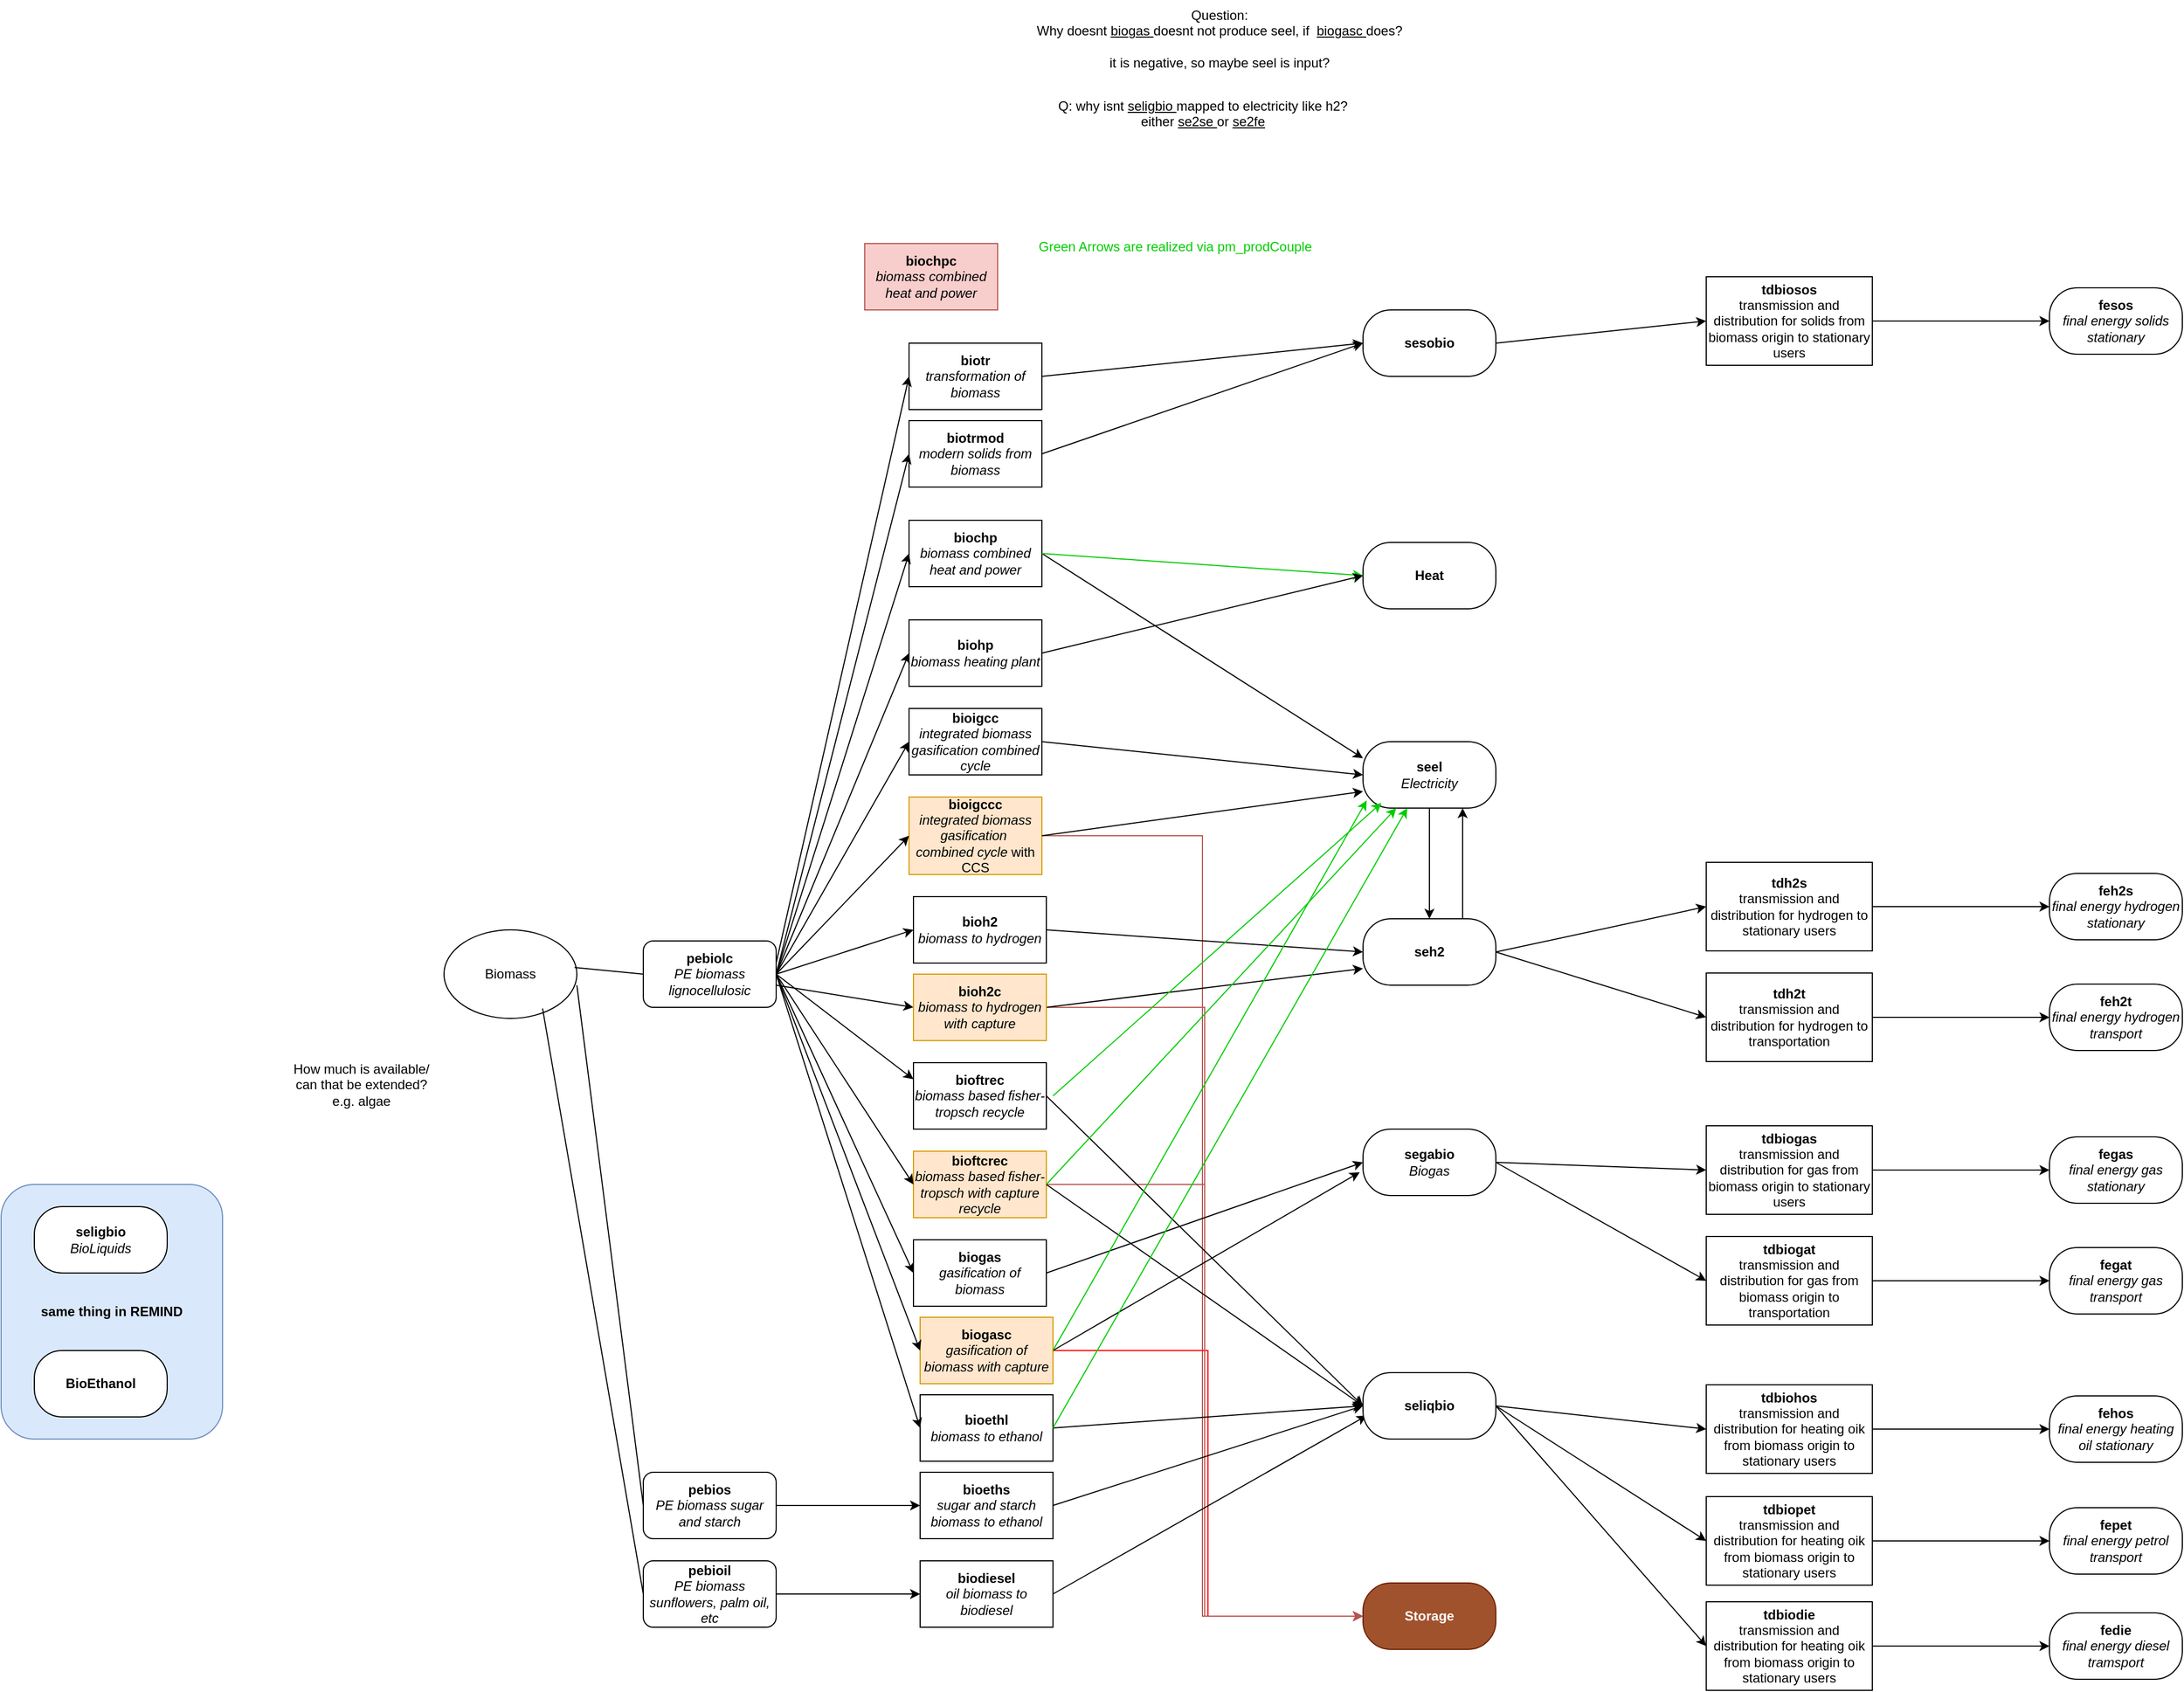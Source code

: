 <mxfile version="26.0.10">
  <diagram name="Page-1" id="eDV8SX7Py_5U0qgdYviv">
    <mxGraphModel dx="2420" dy="1998" grid="1" gridSize="10" guides="1" tooltips="1" connect="1" arrows="1" fold="1" page="1" pageScale="1" pageWidth="827" pageHeight="1169" math="0" shadow="0">
      <root>
        <mxCell id="0" />
        <mxCell id="1" parent="0" />
        <mxCell id="kA_MEhKZ3YkUK80qGbSi-11" value="&lt;div&gt;How much is available/&lt;/div&gt;&lt;div&gt;can that be extended?&lt;/div&gt;&lt;div&gt;e.g. algae&lt;br&gt;&lt;/div&gt;" style="text;html=1;align=center;verticalAlign=middle;resizable=0;points=[];autosize=1;strokeColor=none;fillColor=none;" parent="1" vertex="1">
          <mxGeometry x="-280" y="620" width="150" height="60" as="geometry" />
        </mxCell>
        <mxCell id="CYeb9MCEzgAZB4m-Lx6s-2" value="Biomass" style="ellipse;whiteSpace=wrap;html=1;" parent="1" vertex="1">
          <mxGeometry x="-130" y="510" width="120" height="80" as="geometry" />
        </mxCell>
        <mxCell id="CYeb9MCEzgAZB4m-Lx6s-3" value="&lt;div&gt;&lt;b&gt;biochp&lt;/b&gt;&lt;/div&gt;&lt;div&gt;&lt;i&gt;biomass combined heat and power&lt;b&gt;&lt;br&gt;&lt;/b&gt;&lt;/i&gt;&lt;/div&gt;" style="rounded=0;whiteSpace=wrap;html=1;" parent="1" vertex="1">
          <mxGeometry x="290" y="140" width="120" height="60" as="geometry" />
        </mxCell>
        <mxCell id="CYeb9MCEzgAZB4m-Lx6s-4" value="&lt;div&gt;&lt;b&gt;seel&lt;/b&gt;&lt;/div&gt;&lt;div&gt;&lt;i&gt;Electricity&lt;b&gt;&lt;br&gt;&lt;/b&gt;&lt;/i&gt;&lt;/div&gt;" style="rounded=1;whiteSpace=wrap;html=1;arcSize=42;" parent="1" vertex="1">
          <mxGeometry x="700" y="340" width="120" height="60" as="geometry" />
        </mxCell>
        <mxCell id="CYeb9MCEzgAZB4m-Lx6s-5" value="&lt;b&gt;Heat&lt;/b&gt;" style="rounded=1;whiteSpace=wrap;html=1;arcSize=42;" parent="1" vertex="1">
          <mxGeometry x="700" y="160" width="120" height="60" as="geometry" />
        </mxCell>
        <mxCell id="CYeb9MCEzgAZB4m-Lx6s-6" value="&lt;div&gt;&lt;b&gt;biohp&lt;/b&gt;&lt;/div&gt;&lt;div&gt;&lt;i&gt;biomass heating plant&lt;b&gt;&lt;br&gt;&lt;/b&gt;&lt;/i&gt;&lt;/div&gt;" style="rounded=0;whiteSpace=wrap;html=1;" parent="1" vertex="1">
          <mxGeometry x="290" y="230" width="120" height="60" as="geometry" />
        </mxCell>
        <mxCell id="CYeb9MCEzgAZB4m-Lx6s-7" value="&lt;div&gt;&lt;b&gt;bioigcc&lt;/b&gt;&lt;/div&gt;&lt;div&gt;&lt;i&gt;integrated biomass gasification combined cycle&lt;b&gt;&lt;br&gt;&lt;/b&gt;&lt;/i&gt;&lt;/div&gt;" style="rounded=0;whiteSpace=wrap;html=1;" parent="1" vertex="1">
          <mxGeometry x="290" y="310" width="120" height="60" as="geometry" />
        </mxCell>
        <mxCell id="CYeb9MCEzgAZB4m-Lx6s-36" style="edgeStyle=orthogonalEdgeStyle;rounded=0;orthogonalLoop=1;jettySize=auto;html=1;entryX=0;entryY=0.5;entryDx=0;entryDy=0;fillColor=#f8cecc;strokeColor=#b85450;" parent="1" source="CYeb9MCEzgAZB4m-Lx6s-8" target="CYeb9MCEzgAZB4m-Lx6s-23" edge="1">
          <mxGeometry relative="1" as="geometry" />
        </mxCell>
        <mxCell id="CYeb9MCEzgAZB4m-Lx6s-8" value="&lt;div&gt;&lt;b&gt;bioigccc&lt;/b&gt;&lt;/div&gt;&lt;div&gt;&lt;i&gt;integrated biomass gasification&amp;nbsp; combined cycle&lt;b&gt; &lt;/b&gt;&lt;/i&gt;with CCS&lt;i&gt;&lt;b&gt;&lt;br&gt;&lt;/b&gt;&lt;/i&gt;&lt;/div&gt;" style="rounded=0;whiteSpace=wrap;html=1;fillColor=#ffe6cc;strokeColor=#d79b00;" parent="1" vertex="1">
          <mxGeometry x="290" y="390" width="120" height="70" as="geometry" />
        </mxCell>
        <mxCell id="CYeb9MCEzgAZB4m-Lx6s-9" value="&lt;div&gt;&lt;b&gt;biogas&lt;/b&gt;&lt;/div&gt;&lt;div&gt;&lt;i&gt;gasification of biomass &lt;/i&gt;&lt;i&gt;&lt;b&gt;&lt;br&gt;&lt;/b&gt;&lt;/i&gt;&lt;/div&gt;" style="rounded=0;whiteSpace=wrap;html=1;" parent="1" vertex="1">
          <mxGeometry x="294" y="790" width="120" height="60" as="geometry" />
        </mxCell>
        <mxCell id="CYeb9MCEzgAZB4m-Lx6s-39" style="edgeStyle=orthogonalEdgeStyle;rounded=0;orthogonalLoop=1;jettySize=auto;html=1;entryX=0;entryY=0.5;entryDx=0;entryDy=0;fillColor=#f8cecc;strokeColor=#b85450;" parent="1" source="CYeb9MCEzgAZB4m-Lx6s-15" target="CYeb9MCEzgAZB4m-Lx6s-23" edge="1">
          <mxGeometry relative="1" as="geometry" />
        </mxCell>
        <mxCell id="iEI0yCXBp9q3wTznUn6e-35" style="edgeStyle=orthogonalEdgeStyle;rounded=0;orthogonalLoop=1;jettySize=auto;html=1;entryX=0;entryY=0.5;entryDx=0;entryDy=0;strokeColor=#FF0000;" edge="1" parent="1" source="CYeb9MCEzgAZB4m-Lx6s-10" target="CYeb9MCEzgAZB4m-Lx6s-23">
          <mxGeometry relative="1" as="geometry" />
        </mxCell>
        <mxCell id="CYeb9MCEzgAZB4m-Lx6s-10" value="&lt;div&gt;&lt;b&gt;biogasc&lt;/b&gt;&lt;/div&gt;&lt;div&gt;&lt;i&gt;gasification of biomass with capture&lt;b&gt;&lt;br&gt;&lt;/b&gt;&lt;/i&gt;&lt;/div&gt;" style="rounded=0;whiteSpace=wrap;html=1;fillColor=#ffe6cc;strokeColor=#d79b00;" parent="1" vertex="1">
          <mxGeometry x="300" y="860" width="120" height="60" as="geometry" />
        </mxCell>
        <mxCell id="CYeb9MCEzgAZB4m-Lx6s-11" value="&lt;div&gt;&lt;b&gt;bioftrec&lt;/b&gt;&lt;/div&gt;&lt;div&gt;&lt;i&gt;biomass based fisher-tropsch recycle&lt;b&gt;&lt;br&gt;&lt;/b&gt;&lt;/i&gt;&lt;/div&gt;" style="rounded=0;whiteSpace=wrap;html=1;" parent="1" vertex="1">
          <mxGeometry x="294" y="630" width="120" height="60" as="geometry" />
        </mxCell>
        <mxCell id="CYeb9MCEzgAZB4m-Lx6s-43" style="edgeStyle=orthogonalEdgeStyle;rounded=0;orthogonalLoop=1;jettySize=auto;html=1;entryX=0;entryY=0.5;entryDx=0;entryDy=0;fillColor=#f8cecc;strokeColor=#b85450;" parent="1" source="CYeb9MCEzgAZB4m-Lx6s-13" target="CYeb9MCEzgAZB4m-Lx6s-23" edge="1">
          <mxGeometry relative="1" as="geometry" />
        </mxCell>
        <mxCell id="CYeb9MCEzgAZB4m-Lx6s-13" value="&lt;div&gt;&lt;b&gt;bioftcrec&lt;/b&gt;&lt;/div&gt;&lt;div&gt;&lt;i&gt;biomass based fisher-tropsch with capture recycle&lt;b&gt;&lt;br&gt;&lt;/b&gt;&lt;/i&gt;&lt;/div&gt;" style="rounded=0;whiteSpace=wrap;html=1;fillColor=#ffe6cc;strokeColor=#d79b00;" parent="1" vertex="1">
          <mxGeometry x="294" y="710" width="120" height="60" as="geometry" />
        </mxCell>
        <mxCell id="CYeb9MCEzgAZB4m-Lx6s-14" value="&lt;div&gt;&lt;b&gt;bioh2&lt;/b&gt;&lt;/div&gt;&lt;div&gt;&lt;i&gt;biomass to hydrogen &lt;b&gt;&lt;br&gt;&lt;/b&gt;&lt;/i&gt;&lt;/div&gt;" style="rounded=0;whiteSpace=wrap;html=1;" parent="1" vertex="1">
          <mxGeometry x="294" y="480" width="120" height="60" as="geometry" />
        </mxCell>
        <mxCell id="CYeb9MCEzgAZB4m-Lx6s-45" style="edgeStyle=orthogonalEdgeStyle;rounded=0;orthogonalLoop=1;jettySize=auto;html=1;entryX=0;entryY=0.5;entryDx=0;entryDy=0;fillColor=#f8cecc;strokeColor=#b85450;" parent="1" source="CYeb9MCEzgAZB4m-Lx6s-15" target="CYeb9MCEzgAZB4m-Lx6s-23" edge="1">
          <mxGeometry relative="1" as="geometry" />
        </mxCell>
        <mxCell id="CYeb9MCEzgAZB4m-Lx6s-16" value="&lt;div&gt;&lt;b&gt;bioethl&lt;/b&gt;&lt;/div&gt;&lt;div&gt;&lt;i&gt;biomass to ethanol&lt;b&gt;&lt;br&gt;&lt;/b&gt;&lt;/i&gt;&lt;/div&gt;" style="rounded=0;whiteSpace=wrap;html=1;" parent="1" vertex="1">
          <mxGeometry x="300" y="930" width="120" height="60" as="geometry" />
        </mxCell>
        <mxCell id="CYeb9MCEzgAZB4m-Lx6s-17" value="&lt;div&gt;&lt;b&gt;bioeths&lt;/b&gt;&lt;/div&gt;&lt;div&gt;&lt;i&gt;sugar and starch biomass to ethanol&lt;b&gt;&lt;br&gt;&lt;/b&gt;&lt;/i&gt;&lt;/div&gt;" style="rounded=0;whiteSpace=wrap;html=1;" parent="1" vertex="1">
          <mxGeometry x="300" y="1000" width="120" height="60" as="geometry" />
        </mxCell>
        <mxCell id="CYeb9MCEzgAZB4m-Lx6s-18" value="&lt;div&gt;&lt;b&gt;biodiesel&lt;/b&gt;&lt;/div&gt;&lt;div&gt;&lt;i&gt;oil biomass to biodiesel&lt;b&gt;&lt;br&gt;&lt;/b&gt;&lt;/i&gt;&lt;/div&gt;" style="rounded=0;whiteSpace=wrap;html=1;" parent="1" vertex="1">
          <mxGeometry x="300" y="1080" width="120" height="60" as="geometry" />
        </mxCell>
        <mxCell id="CYeb9MCEzgAZB4m-Lx6s-19" value="&lt;div&gt;&lt;b&gt;segabio&lt;/b&gt;&lt;/div&gt;&lt;div&gt;&lt;i&gt;Biogas&lt;/i&gt;&lt;/div&gt;" style="rounded=1;whiteSpace=wrap;html=1;arcSize=42;" parent="1" vertex="1">
          <mxGeometry x="700" y="690" width="120" height="60" as="geometry" />
        </mxCell>
        <mxCell id="CYeb9MCEzgAZB4m-Lx6s-22" value="&lt;b&gt;seh2&lt;/b&gt;" style="rounded=1;whiteSpace=wrap;html=1;arcSize=42;" parent="1" vertex="1">
          <mxGeometry x="700" y="500" width="120" height="60" as="geometry" />
        </mxCell>
        <mxCell id="CYeb9MCEzgAZB4m-Lx6s-23" value="&lt;b&gt;Storage&lt;/b&gt;" style="rounded=1;whiteSpace=wrap;html=1;arcSize=42;fillColor=#a0522d;fontColor=#ffffff;strokeColor=#6D1F00;" parent="1" vertex="1">
          <mxGeometry x="700" y="1100" width="120" height="60" as="geometry" />
        </mxCell>
        <mxCell id="CYeb9MCEzgAZB4m-Lx6s-29" value="" style="endArrow=classic;html=1;rounded=0;exitX=1;exitY=0.5;exitDx=0;exitDy=0;entryX=0;entryY=0.25;entryDx=0;entryDy=0;" parent="1" source="CYeb9MCEzgAZB4m-Lx6s-3" target="CYeb9MCEzgAZB4m-Lx6s-4" edge="1">
          <mxGeometry width="50" height="50" relative="1" as="geometry">
            <mxPoint x="390" y="530" as="sourcePoint" />
            <mxPoint x="440" y="480" as="targetPoint" />
          </mxGeometry>
        </mxCell>
        <mxCell id="CYeb9MCEzgAZB4m-Lx6s-30" value="" style="endArrow=classic;html=1;rounded=0;entryX=0;entryY=0.5;entryDx=0;entryDy=0;exitX=1;exitY=0.5;exitDx=0;exitDy=0;strokeColor=#00CC00;" parent="1" source="CYeb9MCEzgAZB4m-Lx6s-3" target="CYeb9MCEzgAZB4m-Lx6s-5" edge="1">
          <mxGeometry width="50" height="50" relative="1" as="geometry">
            <mxPoint x="420" y="180" as="sourcePoint" />
            <mxPoint x="700" y="160" as="targetPoint" />
          </mxGeometry>
        </mxCell>
        <mxCell id="CYeb9MCEzgAZB4m-Lx6s-32" value="" style="endArrow=classic;html=1;rounded=0;entryX=0;entryY=0.5;entryDx=0;entryDy=0;exitX=1;exitY=0.5;exitDx=0;exitDy=0;" parent="1" source="CYeb9MCEzgAZB4m-Lx6s-6" target="CYeb9MCEzgAZB4m-Lx6s-5" edge="1">
          <mxGeometry width="50" height="50" relative="1" as="geometry">
            <mxPoint x="420" y="180" as="sourcePoint" />
            <mxPoint x="710" y="310" as="targetPoint" />
          </mxGeometry>
        </mxCell>
        <mxCell id="CYeb9MCEzgAZB4m-Lx6s-33" value="" style="endArrow=classic;html=1;rounded=0;entryX=0;entryY=0.5;entryDx=0;entryDy=0;exitX=1;exitY=0.5;exitDx=0;exitDy=0;" parent="1" target="CYeb9MCEzgAZB4m-Lx6s-4" edge="1">
          <mxGeometry width="50" height="50" relative="1" as="geometry">
            <mxPoint x="410" y="340" as="sourcePoint" />
            <mxPoint x="700" y="380" as="targetPoint" />
          </mxGeometry>
        </mxCell>
        <mxCell id="CYeb9MCEzgAZB4m-Lx6s-34" value="" style="endArrow=classic;html=1;rounded=0;entryX=0;entryY=0.75;entryDx=0;entryDy=0;exitX=1;exitY=0.5;exitDx=0;exitDy=0;" parent="1" source="CYeb9MCEzgAZB4m-Lx6s-8" edge="1" target="CYeb9MCEzgAZB4m-Lx6s-4">
          <mxGeometry width="50" height="50" relative="1" as="geometry">
            <mxPoint x="420" y="350" as="sourcePoint" />
            <mxPoint x="700" y="175" as="targetPoint" />
          </mxGeometry>
        </mxCell>
        <mxCell id="CYeb9MCEzgAZB4m-Lx6s-37" value="" style="endArrow=classic;html=1;rounded=0;entryX=0;entryY=0.5;entryDx=0;entryDy=0;exitX=1;exitY=0.5;exitDx=0;exitDy=0;" parent="1" source="CYeb9MCEzgAZB4m-Lx6s-9" target="CYeb9MCEzgAZB4m-Lx6s-19" edge="1">
          <mxGeometry width="50" height="50" relative="1" as="geometry">
            <mxPoint x="420" y="435" as="sourcePoint" />
            <mxPoint x="710" y="185" as="targetPoint" />
          </mxGeometry>
        </mxCell>
        <mxCell id="CYeb9MCEzgAZB4m-Lx6s-38" value="" style="endArrow=classic;html=1;rounded=0;exitX=1;exitY=0.5;exitDx=0;exitDy=0;entryX=-0.025;entryY=0.65;entryDx=0;entryDy=0;entryPerimeter=0;" parent="1" source="CYeb9MCEzgAZB4m-Lx6s-10" target="CYeb9MCEzgAZB4m-Lx6s-19" edge="1">
          <mxGeometry width="50" height="50" relative="1" as="geometry">
            <mxPoint x="420" y="510" as="sourcePoint" />
            <mxPoint x="620" y="570" as="targetPoint" />
          </mxGeometry>
        </mxCell>
        <mxCell id="CYeb9MCEzgAZB4m-Lx6s-41" value="" style="endArrow=classic;html=1;rounded=0;entryX=0;entryY=0.5;entryDx=0;entryDy=0;exitX=1;exitY=0.5;exitDx=0;exitDy=0;" parent="1" source="CYeb9MCEzgAZB4m-Lx6s-11" target="iEI0yCXBp9q3wTznUn6e-5" edge="1">
          <mxGeometry width="50" height="50" relative="1" as="geometry">
            <mxPoint x="420" y="670" as="sourcePoint" />
            <mxPoint x="690" y="870" as="targetPoint" />
          </mxGeometry>
        </mxCell>
        <mxCell id="CYeb9MCEzgAZB4m-Lx6s-42" value="" style="endArrow=classic;html=1;rounded=0;exitX=1;exitY=0.5;exitDx=0;exitDy=0;entryX=0;entryY=0.5;entryDx=0;entryDy=0;" parent="1" source="CYeb9MCEzgAZB4m-Lx6s-13" edge="1" target="iEI0yCXBp9q3wTznUn6e-5">
          <mxGeometry width="50" height="50" relative="1" as="geometry">
            <mxPoint x="424" y="670" as="sourcePoint" />
            <mxPoint x="690" y="850" as="targetPoint" />
          </mxGeometry>
        </mxCell>
        <mxCell id="CYeb9MCEzgAZB4m-Lx6s-44" value="" style="endArrow=classic;html=1;rounded=0;exitX=1;exitY=0.5;exitDx=0;exitDy=0;entryX=0;entryY=0.5;entryDx=0;entryDy=0;" parent="1" source="CYeb9MCEzgAZB4m-Lx6s-14" target="CYeb9MCEzgAZB4m-Lx6s-22" edge="1">
          <mxGeometry width="50" height="50" relative="1" as="geometry">
            <mxPoint x="390" y="770" as="sourcePoint" />
            <mxPoint x="440" y="720" as="targetPoint" />
          </mxGeometry>
        </mxCell>
        <mxCell id="CYeb9MCEzgAZB4m-Lx6s-46" value="" style="endArrow=classic;html=1;rounded=0;exitX=1;exitY=0.5;exitDx=0;exitDy=0;entryX=0;entryY=0.5;entryDx=0;entryDy=0;" parent="1" source="CYeb9MCEzgAZB4m-Lx6s-16" target="iEI0yCXBp9q3wTznUn6e-5" edge="1">
          <mxGeometry width="50" height="50" relative="1" as="geometry">
            <mxPoint x="440" y="970" as="sourcePoint" />
            <mxPoint x="690" y="980" as="targetPoint" />
          </mxGeometry>
        </mxCell>
        <mxCell id="CYeb9MCEzgAZB4m-Lx6s-47" value="" style="endArrow=classic;html=1;rounded=0;exitX=1;exitY=0.5;exitDx=0;exitDy=0;entryX=0;entryY=0.5;entryDx=0;entryDy=0;" parent="1" source="CYeb9MCEzgAZB4m-Lx6s-17" target="iEI0yCXBp9q3wTznUn6e-5" edge="1">
          <mxGeometry width="50" height="50" relative="1" as="geometry">
            <mxPoint x="430" y="970" as="sourcePoint" />
            <mxPoint x="690" y="980" as="targetPoint" />
          </mxGeometry>
        </mxCell>
        <mxCell id="CYeb9MCEzgAZB4m-Lx6s-48" value="" style="endArrow=classic;html=1;rounded=0;exitX=1;exitY=0.5;exitDx=0;exitDy=0;entryX=0.028;entryY=0.646;entryDx=0;entryDy=0;entryPerimeter=0;" parent="1" source="CYeb9MCEzgAZB4m-Lx6s-18" target="iEI0yCXBp9q3wTznUn6e-5" edge="1">
          <mxGeometry width="50" height="50" relative="1" as="geometry">
            <mxPoint x="440" y="1120" as="sourcePoint" />
            <mxPoint x="690" y="885" as="targetPoint" />
          </mxGeometry>
        </mxCell>
        <mxCell id="CYeb9MCEzgAZB4m-Lx6s-49" value="&lt;div&gt;&lt;b&gt;pebiolc&lt;/b&gt;&lt;/div&gt;&lt;div&gt;&lt;i&gt;PE biomass lignocellulosic&lt;/i&gt;&lt;br&gt;&lt;/div&gt;" style="rounded=1;whiteSpace=wrap;html=1;" parent="1" vertex="1">
          <mxGeometry x="50" y="520" width="120" height="60" as="geometry" />
        </mxCell>
        <mxCell id="CYeb9MCEzgAZB4m-Lx6s-50" value="&lt;div&gt;&lt;b&gt;pebios&lt;/b&gt;&lt;/div&gt;&lt;div&gt;&lt;i&gt;PE biomass sugar and starch&lt;/i&gt;&lt;br&gt;&lt;/div&gt;" style="rounded=1;whiteSpace=wrap;html=1;" parent="1" vertex="1">
          <mxGeometry x="50" y="1000" width="120" height="60" as="geometry" />
        </mxCell>
        <mxCell id="CYeb9MCEzgAZB4m-Lx6s-51" value="&lt;div&gt;&lt;b&gt;pebioil&lt;/b&gt;&lt;/div&gt;&lt;div&gt;&lt;i&gt;PE biomass sunflowers, palm oil, etc&lt;b&gt;&lt;br&gt;&lt;/b&gt;&lt;/i&gt;&lt;/div&gt;" style="rounded=1;whiteSpace=wrap;html=1;" parent="1" vertex="1">
          <mxGeometry x="50" y="1080" width="120" height="60" as="geometry" />
        </mxCell>
        <mxCell id="CYeb9MCEzgAZB4m-Lx6s-52" value="" style="endArrow=none;html=1;rounded=0;entryX=0;entryY=0.5;entryDx=0;entryDy=0;exitX=0.983;exitY=0.425;exitDx=0;exitDy=0;exitPerimeter=0;" parent="1" source="CYeb9MCEzgAZB4m-Lx6s-2" target="CYeb9MCEzgAZB4m-Lx6s-49" edge="1">
          <mxGeometry width="50" height="50" relative="1" as="geometry">
            <mxPoint x="390" y="680" as="sourcePoint" />
            <mxPoint x="440" y="630" as="targetPoint" />
          </mxGeometry>
        </mxCell>
        <mxCell id="CYeb9MCEzgAZB4m-Lx6s-53" value="" style="endArrow=none;html=1;rounded=0;entryX=0;entryY=0.5;entryDx=0;entryDy=0;exitX=0.742;exitY=0.888;exitDx=0;exitDy=0;exitPerimeter=0;" parent="1" source="CYeb9MCEzgAZB4m-Lx6s-2" target="CYeb9MCEzgAZB4m-Lx6s-51" edge="1">
          <mxGeometry width="50" height="50" relative="1" as="geometry">
            <mxPoint x="-18" y="532" as="sourcePoint" />
            <mxPoint x="50" y="470" as="targetPoint" />
          </mxGeometry>
        </mxCell>
        <mxCell id="CYeb9MCEzgAZB4m-Lx6s-54" value="" style="endArrow=none;html=1;rounded=0;entryX=0;entryY=0.5;entryDx=0;entryDy=0;exitX=1;exitY=0.625;exitDx=0;exitDy=0;exitPerimeter=0;" parent="1" source="CYeb9MCEzgAZB4m-Lx6s-2" target="CYeb9MCEzgAZB4m-Lx6s-50" edge="1">
          <mxGeometry width="50" height="50" relative="1" as="geometry">
            <mxPoint x="-18" y="588" as="sourcePoint" />
            <mxPoint x="50" y="700" as="targetPoint" />
          </mxGeometry>
        </mxCell>
        <mxCell id="CYeb9MCEzgAZB4m-Lx6s-55" value="&lt;div&gt;&lt;b&gt;biochpc&lt;/b&gt;&lt;/div&gt;&lt;div&gt;&lt;i&gt;biomass combined heat and power&lt;b&gt;&lt;br&gt;&lt;/b&gt;&lt;/i&gt;&lt;/div&gt;" style="rounded=0;whiteSpace=wrap;html=1;fillColor=#f8cecc;strokeColor=#b85450;" parent="1" vertex="1">
          <mxGeometry x="250" y="-110" width="120" height="60" as="geometry" />
        </mxCell>
        <mxCell id="nlddj8-GDozJLYV9yzYq-3" value="" style="endArrow=classic;html=1;rounded=0;exitX=1;exitY=0.5;exitDx=0;exitDy=0;entryX=0;entryY=0.5;entryDx=0;entryDy=0;" parent="1" source="CYeb9MCEzgAZB4m-Lx6s-50" target="CYeb9MCEzgAZB4m-Lx6s-17" edge="1">
          <mxGeometry width="50" height="50" relative="1" as="geometry">
            <mxPoint x="540" y="810" as="sourcePoint" />
            <mxPoint x="590" y="760" as="targetPoint" />
          </mxGeometry>
        </mxCell>
        <mxCell id="nlddj8-GDozJLYV9yzYq-4" value="" style="endArrow=classic;html=1;rounded=0;exitX=1;exitY=0.5;exitDx=0;exitDy=0;entryX=0;entryY=0.5;entryDx=0;entryDy=0;" parent="1" source="CYeb9MCEzgAZB4m-Lx6s-51" target="CYeb9MCEzgAZB4m-Lx6s-18" edge="1">
          <mxGeometry width="50" height="50" relative="1" as="geometry">
            <mxPoint x="540" y="810" as="sourcePoint" />
            <mxPoint x="590" y="760" as="targetPoint" />
          </mxGeometry>
        </mxCell>
        <mxCell id="nlddj8-GDozJLYV9yzYq-5" value="" style="endArrow=classic;html=1;rounded=0;exitX=1;exitY=0.5;exitDx=0;exitDy=0;entryX=0;entryY=0.5;entryDx=0;entryDy=0;" parent="1" source="CYeb9MCEzgAZB4m-Lx6s-49" target="CYeb9MCEzgAZB4m-Lx6s-10" edge="1">
          <mxGeometry width="50" height="50" relative="1" as="geometry">
            <mxPoint x="540" y="510" as="sourcePoint" />
            <mxPoint x="590" y="460" as="targetPoint" />
          </mxGeometry>
        </mxCell>
        <mxCell id="nlddj8-GDozJLYV9yzYq-6" value="" style="endArrow=classic;html=1;rounded=0;exitX=1;exitY=0.5;exitDx=0;exitDy=0;entryX=0;entryY=0.5;entryDx=0;entryDy=0;" parent="1" target="CYeb9MCEzgAZB4m-Lx6s-3" edge="1">
          <mxGeometry width="50" height="50" relative="1" as="geometry">
            <mxPoint x="170" y="550" as="sourcePoint" />
            <mxPoint x="290" y="580" as="targetPoint" />
          </mxGeometry>
        </mxCell>
        <mxCell id="nlddj8-GDozJLYV9yzYq-7" value="" style="endArrow=classic;html=1;rounded=0;entryX=0;entryY=0.5;entryDx=0;entryDy=0;" parent="1" target="CYeb9MCEzgAZB4m-Lx6s-6" edge="1">
          <mxGeometry width="50" height="50" relative="1" as="geometry">
            <mxPoint x="170" y="550" as="sourcePoint" />
            <mxPoint x="280" y="260" as="targetPoint" />
          </mxGeometry>
        </mxCell>
        <mxCell id="nlddj8-GDozJLYV9yzYq-8" value="" style="endArrow=classic;html=1;rounded=0;exitX=1;exitY=0.5;exitDx=0;exitDy=0;entryX=0;entryY=0.5;entryDx=0;entryDy=0;" parent="1" source="CYeb9MCEzgAZB4m-Lx6s-49" target="CYeb9MCEzgAZB4m-Lx6s-7" edge="1">
          <mxGeometry width="50" height="50" relative="1" as="geometry">
            <mxPoint x="190" y="570" as="sourcePoint" />
            <mxPoint x="300" y="270" as="targetPoint" />
          </mxGeometry>
        </mxCell>
        <mxCell id="nlddj8-GDozJLYV9yzYq-9" value="" style="endArrow=classic;html=1;rounded=0;exitX=1;exitY=0.5;exitDx=0;exitDy=0;entryX=0;entryY=0.5;entryDx=0;entryDy=0;" parent="1" source="CYeb9MCEzgAZB4m-Lx6s-49" target="CYeb9MCEzgAZB4m-Lx6s-8" edge="1">
          <mxGeometry width="50" height="50" relative="1" as="geometry">
            <mxPoint x="180" y="560" as="sourcePoint" />
            <mxPoint x="300" y="350" as="targetPoint" />
          </mxGeometry>
        </mxCell>
        <mxCell id="nlddj8-GDozJLYV9yzYq-10" value="" style="endArrow=classic;html=1;rounded=0;exitX=1;exitY=0.5;exitDx=0;exitDy=0;entryX=0;entryY=0.5;entryDx=0;entryDy=0;" parent="1" source="CYeb9MCEzgAZB4m-Lx6s-49" target="CYeb9MCEzgAZB4m-Lx6s-9" edge="1">
          <mxGeometry width="50" height="50" relative="1" as="geometry">
            <mxPoint x="180" y="560" as="sourcePoint" />
            <mxPoint x="300" y="435" as="targetPoint" />
          </mxGeometry>
        </mxCell>
        <mxCell id="nlddj8-GDozJLYV9yzYq-11" value="" style="endArrow=classic;html=1;rounded=0;entryX=0;entryY=0.25;entryDx=0;entryDy=0;" parent="1" target="CYeb9MCEzgAZB4m-Lx6s-11" edge="1">
          <mxGeometry width="50" height="50" relative="1" as="geometry">
            <mxPoint x="170" y="550" as="sourcePoint" />
            <mxPoint x="300" y="510" as="targetPoint" />
          </mxGeometry>
        </mxCell>
        <mxCell id="nlddj8-GDozJLYV9yzYq-12" value="" style="endArrow=classic;html=1;rounded=0;entryX=0;entryY=0.5;entryDx=0;entryDy=0;" parent="1" target="CYeb9MCEzgAZB4m-Lx6s-13" edge="1">
          <mxGeometry width="50" height="50" relative="1" as="geometry">
            <mxPoint x="170" y="550" as="sourcePoint" />
            <mxPoint x="294" y="645" as="targetPoint" />
          </mxGeometry>
        </mxCell>
        <mxCell id="nlddj8-GDozJLYV9yzYq-13" value="" style="endArrow=classic;html=1;rounded=0;entryX=0;entryY=0.5;entryDx=0;entryDy=0;exitX=1;exitY=0.5;exitDx=0;exitDy=0;" parent="1" source="CYeb9MCEzgAZB4m-Lx6s-49" target="CYeb9MCEzgAZB4m-Lx6s-14" edge="1">
          <mxGeometry width="50" height="50" relative="1" as="geometry">
            <mxPoint x="180" y="560" as="sourcePoint" />
            <mxPoint x="304" y="750" as="targetPoint" />
          </mxGeometry>
        </mxCell>
        <mxCell id="nlddj8-GDozJLYV9yzYq-14" value="" style="endArrow=classic;html=1;rounded=0;entryX=0;entryY=0.5;entryDx=0;entryDy=0;exitX=1;exitY=0.667;exitDx=0;exitDy=0;exitPerimeter=0;" parent="1" source="CYeb9MCEzgAZB4m-Lx6s-49" target="CYeb9MCEzgAZB4m-Lx6s-15" edge="1">
          <mxGeometry width="50" height="50" relative="1" as="geometry">
            <mxPoint x="180" y="560" as="sourcePoint" />
            <mxPoint x="310" y="830" as="targetPoint" />
          </mxGeometry>
        </mxCell>
        <mxCell id="nlddj8-GDozJLYV9yzYq-15" value="" style="endArrow=classic;html=1;rounded=0;entryX=0;entryY=0.5;entryDx=0;entryDy=0;" parent="1" target="CYeb9MCEzgAZB4m-Lx6s-16" edge="1">
          <mxGeometry width="50" height="50" relative="1" as="geometry">
            <mxPoint x="170" y="550" as="sourcePoint" />
            <mxPoint x="310" y="900" as="targetPoint" />
          </mxGeometry>
        </mxCell>
        <mxCell id="nlddj8-GDozJLYV9yzYq-16" value="" style="endArrow=classic;html=1;rounded=0;entryX=0;entryY=0.75;entryDx=0;entryDy=0;exitX=1;exitY=0.5;exitDx=0;exitDy=0;" parent="1" source="CYeb9MCEzgAZB4m-Lx6s-15" target="CYeb9MCEzgAZB4m-Lx6s-22" edge="1">
          <mxGeometry width="50" height="50" relative="1" as="geometry">
            <mxPoint x="430" y="890" as="sourcePoint" />
            <mxPoint x="700" y="760" as="targetPoint" />
          </mxGeometry>
        </mxCell>
        <mxCell id="iEI0yCXBp9q3wTznUn6e-1" value="same thing in REMIND" style="rounded=1;whiteSpace=wrap;html=1;fontStyle=1;fillColor=#dae8fc;strokeColor=#6c8ebf;" vertex="1" parent="1">
          <mxGeometry x="-530" y="740" width="200" height="230" as="geometry" />
        </mxCell>
        <mxCell id="iEI0yCXBp9q3wTznUn6e-2" value="&lt;b&gt;BioEthanol&lt;/b&gt;" style="rounded=1;whiteSpace=wrap;html=1;arcSize=42;" vertex="1" parent="1">
          <mxGeometry x="-500" y="890" width="120" height="60" as="geometry" />
        </mxCell>
        <mxCell id="iEI0yCXBp9q3wTznUn6e-3" value="&lt;b&gt;seligbio&lt;/b&gt;&lt;div&gt;&lt;i&gt;BioLiquids&lt;/i&gt;&lt;/div&gt;" style="rounded=1;whiteSpace=wrap;html=1;arcSize=42;" vertex="1" parent="1">
          <mxGeometry x="-500" y="760" width="120" height="60" as="geometry" />
        </mxCell>
        <mxCell id="iEI0yCXBp9q3wTznUn6e-5" value="&lt;b&gt;seliqbio&lt;/b&gt;" style="rounded=1;whiteSpace=wrap;html=1;arcSize=42;" vertex="1" parent="1">
          <mxGeometry x="700" y="910" width="120" height="60" as="geometry" />
        </mxCell>
        <mxCell id="iEI0yCXBp9q3wTznUn6e-6" value="&lt;b&gt;sesobio&lt;/b&gt;" style="rounded=1;whiteSpace=wrap;html=1;arcSize=42;" vertex="1" parent="1">
          <mxGeometry x="700" y="-50" width="120" height="60" as="geometry" />
        </mxCell>
        <mxCell id="iEI0yCXBp9q3wTznUn6e-7" value="&lt;div&gt;&lt;b&gt;biotr&lt;/b&gt;&lt;/div&gt;&lt;div&gt;&lt;i&gt;transformation of biomass&lt;b&gt;&lt;br&gt;&lt;/b&gt;&lt;/i&gt;&lt;/div&gt;" style="rounded=0;whiteSpace=wrap;html=1;" vertex="1" parent="1">
          <mxGeometry x="290" y="-20" width="120" height="60" as="geometry" />
        </mxCell>
        <mxCell id="iEI0yCXBp9q3wTznUn6e-9" value="&lt;div&gt;&lt;b&gt;biotrmod&lt;/b&gt;&lt;/div&gt;&lt;div&gt;&lt;i&gt;modern solids from biomass&lt;b&gt;&lt;br&gt;&lt;/b&gt;&lt;/i&gt;&lt;/div&gt;" style="rounded=0;whiteSpace=wrap;html=1;" vertex="1" parent="1">
          <mxGeometry x="290" y="50" width="120" height="60" as="geometry" />
        </mxCell>
        <mxCell id="iEI0yCXBp9q3wTznUn6e-10" value="" style="endArrow=classic;html=1;rounded=0;entryX=0;entryY=0.5;entryDx=0;entryDy=0;" edge="1" parent="1" target="iEI0yCXBp9q3wTznUn6e-9">
          <mxGeometry width="50" height="50" relative="1" as="geometry">
            <mxPoint x="170" y="550" as="sourcePoint" />
            <mxPoint x="300" y="180" as="targetPoint" />
          </mxGeometry>
        </mxCell>
        <mxCell id="iEI0yCXBp9q3wTznUn6e-11" value="" style="endArrow=classic;html=1;rounded=0;entryX=0;entryY=0.5;entryDx=0;entryDy=0;" edge="1" parent="1" target="iEI0yCXBp9q3wTznUn6e-7">
          <mxGeometry width="50" height="50" relative="1" as="geometry">
            <mxPoint x="170" y="540" as="sourcePoint" />
            <mxPoint x="300" y="90" as="targetPoint" />
          </mxGeometry>
        </mxCell>
        <mxCell id="iEI0yCXBp9q3wTznUn6e-12" value="" style="endArrow=classic;html=1;rounded=0;exitX=1;exitY=0.5;exitDx=0;exitDy=0;entryX=0;entryY=0.5;entryDx=0;entryDy=0;" edge="1" parent="1" source="iEI0yCXBp9q3wTznUn6e-9" target="iEI0yCXBp9q3wTznUn6e-6">
          <mxGeometry width="50" height="50" relative="1" as="geometry">
            <mxPoint x="200" y="260" as="sourcePoint" />
            <mxPoint x="250" y="210" as="targetPoint" />
          </mxGeometry>
        </mxCell>
        <mxCell id="iEI0yCXBp9q3wTznUn6e-13" value="" style="endArrow=classic;html=1;rounded=0;exitX=1;exitY=0.5;exitDx=0;exitDy=0;entryX=0;entryY=0.5;entryDx=0;entryDy=0;" edge="1" parent="1" source="iEI0yCXBp9q3wTznUn6e-7" target="iEI0yCXBp9q3wTznUn6e-6">
          <mxGeometry width="50" height="50" relative="1" as="geometry">
            <mxPoint x="420" y="90" as="sourcePoint" />
            <mxPoint x="690" y="60" as="targetPoint" />
          </mxGeometry>
        </mxCell>
        <mxCell id="iEI0yCXBp9q3wTznUn6e-14" value="" style="endArrow=classic;html=1;rounded=0;entryX=0.139;entryY=0.922;entryDx=0;entryDy=0;strokeColor=#00CC00;entryPerimeter=0;" edge="1" parent="1" target="CYeb9MCEzgAZB4m-Lx6s-4">
          <mxGeometry width="50" height="50" relative="1" as="geometry">
            <mxPoint x="420" y="660" as="sourcePoint" />
            <mxPoint x="710" y="310" as="targetPoint" />
          </mxGeometry>
        </mxCell>
        <mxCell id="iEI0yCXBp9q3wTznUn6e-15" style="edgeStyle=orthogonalEdgeStyle;rounded=0;orthogonalLoop=1;jettySize=auto;html=1;exitX=0.5;exitY=1;exitDx=0;exitDy=0;" edge="1" parent="1" source="CYeb9MCEzgAZB4m-Lx6s-4" target="CYeb9MCEzgAZB4m-Lx6s-4">
          <mxGeometry relative="1" as="geometry" />
        </mxCell>
        <mxCell id="iEI0yCXBp9q3wTznUn6e-16" value="" style="endArrow=classic;html=1;rounded=0;entryX=0.25;entryY=1;entryDx=0;entryDy=0;strokeColor=#00CC00;exitX=1;exitY=0.5;exitDx=0;exitDy=0;" edge="1" parent="1" source="CYeb9MCEzgAZB4m-Lx6s-13" target="CYeb9MCEzgAZB4m-Lx6s-4">
          <mxGeometry width="50" height="50" relative="1" as="geometry">
            <mxPoint x="430" y="670" as="sourcePoint" />
            <mxPoint x="717" y="435" as="targetPoint" />
          </mxGeometry>
        </mxCell>
        <mxCell id="iEI0yCXBp9q3wTznUn6e-17" value="" style="endArrow=classic;html=1;rounded=0;strokeColor=#00CC00;exitX=1;exitY=0.5;exitDx=0;exitDy=0;entryX=0.333;entryY=1;entryDx=0;entryDy=0;entryPerimeter=0;" edge="1" parent="1" source="CYeb9MCEzgAZB4m-Lx6s-16" target="CYeb9MCEzgAZB4m-Lx6s-4">
          <mxGeometry width="50" height="50" relative="1" as="geometry">
            <mxPoint x="424" y="750" as="sourcePoint" />
            <mxPoint x="720" y="440" as="targetPoint" />
          </mxGeometry>
        </mxCell>
        <mxCell id="iEI0yCXBp9q3wTznUn6e-18" value="" style="endArrow=classic;html=1;rounded=0;entryX=0.028;entryY=0.885;entryDx=0;entryDy=0;strokeColor=#00CC00;entryPerimeter=0;exitX=1;exitY=0.5;exitDx=0;exitDy=0;" edge="1" parent="1" source="CYeb9MCEzgAZB4m-Lx6s-10" target="CYeb9MCEzgAZB4m-Lx6s-4">
          <mxGeometry width="50" height="50" relative="1" as="geometry">
            <mxPoint x="430" y="670" as="sourcePoint" />
            <mxPoint x="717" y="435" as="targetPoint" />
          </mxGeometry>
        </mxCell>
        <mxCell id="iEI0yCXBp9q3wTznUn6e-19" value="Question: &lt;br&gt;&lt;div&gt;Why doesnt &lt;u&gt;biogas &lt;/u&gt;doesnt not produce seel, if&amp;nbsp; &lt;u&gt;biogasc &lt;/u&gt;does?&lt;/div&gt;&lt;div&gt;&lt;br&gt;&lt;/div&gt;&lt;div&gt;it is negative, so maybe seel is input? &lt;br&gt;&lt;/div&gt;" style="text;html=1;align=center;verticalAlign=middle;resizable=0;points=[];autosize=1;strokeColor=none;fillColor=none;" vertex="1" parent="1">
          <mxGeometry x="390" y="-330" width="360" height="70" as="geometry" />
        </mxCell>
        <mxCell id="iEI0yCXBp9q3wTznUn6e-20" value="&lt;div&gt;&lt;span style=&quot;color: rgb(0, 204, 0);&quot;&gt;Green Arrows are realized via pm_prodCouple&lt;/span&gt;&lt;/div&gt;" style="text;html=1;align=center;verticalAlign=middle;resizable=0;points=[];autosize=1;strokeColor=none;fillColor=none;" vertex="1" parent="1">
          <mxGeometry x="390" y="-122" width="280" height="30" as="geometry" />
        </mxCell>
        <mxCell id="iEI0yCXBp9q3wTznUn6e-21" value="&lt;div&gt;&lt;b&gt;tdbiohos&lt;/b&gt;&lt;/div&gt;transmission and distribution for heating oik from biomass origin to stationary users " style="rounded=0;whiteSpace=wrap;html=1;" vertex="1" parent="1">
          <mxGeometry x="1010" y="921" width="150" height="80" as="geometry" />
        </mxCell>
        <mxCell id="iEI0yCXBp9q3wTznUn6e-22" value="&lt;div&gt;&lt;b&gt;fehos&lt;/b&gt;&lt;/div&gt;&lt;div&gt;&lt;i&gt;final energy heating oil stationary&lt;b&gt;&lt;br&gt;&lt;/b&gt;&lt;/i&gt;&lt;/div&gt;" style="rounded=1;whiteSpace=wrap;html=1;arcSize=42;" vertex="1" parent="1">
          <mxGeometry x="1320" y="931" width="120" height="60" as="geometry" />
        </mxCell>
        <mxCell id="iEI0yCXBp9q3wTznUn6e-23" value="&lt;div&gt;&lt;b&gt;fepet&lt;/b&gt;&lt;/div&gt;&lt;div&gt;&lt;i&gt;final energy petrol transport&lt;br&gt;&lt;/i&gt;&lt;/div&gt;" style="rounded=1;whiteSpace=wrap;html=1;arcSize=42;" vertex="1" parent="1">
          <mxGeometry x="1320" y="1032" width="120" height="60" as="geometry" />
        </mxCell>
        <mxCell id="iEI0yCXBp9q3wTznUn6e-24" value="&lt;div&gt;&lt;b&gt;fedie&lt;/b&gt;&lt;/div&gt;&lt;div&gt;&lt;i&gt;final energy diesel tramsport&lt;b&gt;&lt;br&gt;&lt;/b&gt;&lt;/i&gt;&lt;/div&gt;" style="rounded=1;whiteSpace=wrap;html=1;arcSize=42;" vertex="1" parent="1">
          <mxGeometry x="1320" y="1127" width="120" height="60" as="geometry" />
        </mxCell>
        <mxCell id="iEI0yCXBp9q3wTznUn6e-25" value="&lt;div&gt;&lt;b&gt;tdbiopet&lt;/b&gt;&lt;/div&gt;transmission and distribution for heating oik from biomass origin to stationary users " style="rounded=0;whiteSpace=wrap;html=1;" vertex="1" parent="1">
          <mxGeometry x="1010" y="1022" width="150" height="80" as="geometry" />
        </mxCell>
        <mxCell id="iEI0yCXBp9q3wTznUn6e-26" value="&lt;div&gt;&lt;b&gt;tdbiodie&lt;/b&gt;&lt;/div&gt;transmission and distribution for heating oik from biomass origin to stationary users " style="rounded=0;whiteSpace=wrap;html=1;" vertex="1" parent="1">
          <mxGeometry x="1010" y="1117" width="150" height="80" as="geometry" />
        </mxCell>
        <mxCell id="iEI0yCXBp9q3wTznUn6e-27" value="" style="endArrow=classic;html=1;rounded=0;exitX=1;exitY=0.5;exitDx=0;exitDy=0;entryX=0;entryY=0.5;entryDx=0;entryDy=0;" edge="1" parent="1" source="iEI0yCXBp9q3wTznUn6e-5" target="iEI0yCXBp9q3wTznUn6e-21">
          <mxGeometry width="50" height="50" relative="1" as="geometry">
            <mxPoint x="690" y="870" as="sourcePoint" />
            <mxPoint x="740" y="820" as="targetPoint" />
          </mxGeometry>
        </mxCell>
        <mxCell id="iEI0yCXBp9q3wTznUn6e-28" value="" style="endArrow=classic;html=1;rounded=0;exitX=1;exitY=0.5;exitDx=0;exitDy=0;entryX=0;entryY=0.5;entryDx=0;entryDy=0;" edge="1" parent="1" source="iEI0yCXBp9q3wTznUn6e-5" target="iEI0yCXBp9q3wTznUn6e-26">
          <mxGeometry width="50" height="50" relative="1" as="geometry">
            <mxPoint x="830" y="950" as="sourcePoint" />
            <mxPoint x="1020" y="865" as="targetPoint" />
          </mxGeometry>
        </mxCell>
        <mxCell id="iEI0yCXBp9q3wTznUn6e-29" value="" style="endArrow=classic;html=1;rounded=0;exitX=1;exitY=0.5;exitDx=0;exitDy=0;entryX=0;entryY=0.5;entryDx=0;entryDy=0;" edge="1" parent="1" source="iEI0yCXBp9q3wTznUn6e-5" target="iEI0yCXBp9q3wTznUn6e-25">
          <mxGeometry width="50" height="50" relative="1" as="geometry">
            <mxPoint x="840" y="960" as="sourcePoint" />
            <mxPoint x="1030" y="875" as="targetPoint" />
          </mxGeometry>
        </mxCell>
        <mxCell id="iEI0yCXBp9q3wTznUn6e-30" value="" style="endArrow=classic;html=1;rounded=0;exitX=1;exitY=0.5;exitDx=0;exitDy=0;entryX=0;entryY=0.5;entryDx=0;entryDy=0;" edge="1" parent="1" source="iEI0yCXBp9q3wTznUn6e-21" target="iEI0yCXBp9q3wTznUn6e-22">
          <mxGeometry width="50" height="50" relative="1" as="geometry">
            <mxPoint x="830" y="1056" as="sourcePoint" />
            <mxPoint x="1020" y="971" as="targetPoint" />
          </mxGeometry>
        </mxCell>
        <mxCell id="iEI0yCXBp9q3wTznUn6e-31" value="" style="endArrow=classic;html=1;rounded=0;exitX=1;exitY=0.5;exitDx=0;exitDy=0;entryX=0;entryY=0.5;entryDx=0;entryDy=0;" edge="1" parent="1" source="iEI0yCXBp9q3wTznUn6e-25" target="iEI0yCXBp9q3wTznUn6e-23">
          <mxGeometry width="50" height="50" relative="1" as="geometry">
            <mxPoint x="1170" y="947" as="sourcePoint" />
            <mxPoint x="1330" y="947" as="targetPoint" />
          </mxGeometry>
        </mxCell>
        <mxCell id="iEI0yCXBp9q3wTznUn6e-32" value="" style="endArrow=classic;html=1;rounded=0;exitX=1;exitY=0.5;exitDx=0;exitDy=0;entryX=0;entryY=0.5;entryDx=0;entryDy=0;" edge="1" parent="1" source="iEI0yCXBp9q3wTznUn6e-26" target="iEI0yCXBp9q3wTznUn6e-24">
          <mxGeometry width="50" height="50" relative="1" as="geometry">
            <mxPoint x="1170" y="1057" as="sourcePoint" />
            <mxPoint x="1330" y="1057" as="targetPoint" />
          </mxGeometry>
        </mxCell>
        <mxCell id="iEI0yCXBp9q3wTznUn6e-33" value="&lt;div&gt;Q: why isnt &lt;u&gt;seligbio &lt;/u&gt;mapped to electricity like h2?&lt;/div&gt;&lt;div&gt;either &lt;u&gt;se2se &lt;/u&gt;or &lt;u&gt;se2fe&lt;/u&gt;&lt;/div&gt;&lt;div&gt;&lt;u&gt;&lt;br&gt;&lt;/u&gt; &lt;/div&gt;" style="text;html=1;align=center;verticalAlign=middle;resizable=0;points=[];autosize=1;strokeColor=none;fillColor=none;" vertex="1" parent="1">
          <mxGeometry x="410" y="-250" width="290" height="60" as="geometry" />
        </mxCell>
        <mxCell id="CYeb9MCEzgAZB4m-Lx6s-15" value="&lt;div&gt;&lt;b&gt;bioh2c&lt;/b&gt;&lt;/div&gt;&lt;div&gt;&lt;i&gt;biomass to hydrogen with capture &lt;b&gt;&lt;br&gt;&lt;/b&gt;&lt;/i&gt;&lt;/div&gt;" style="rounded=0;whiteSpace=wrap;html=1;fillColor=#ffe6cc;strokeColor=#d79b00;" parent="1" vertex="1">
          <mxGeometry x="294" y="550" width="120" height="60" as="geometry" />
        </mxCell>
        <mxCell id="iEI0yCXBp9q3wTznUn6e-36" value="" style="endArrow=classic;html=1;rounded=0;exitX=0.75;exitY=0;exitDx=0;exitDy=0;entryX=0.75;entryY=1;entryDx=0;entryDy=0;" edge="1" parent="1" source="CYeb9MCEzgAZB4m-Lx6s-22" target="CYeb9MCEzgAZB4m-Lx6s-4">
          <mxGeometry width="50" height="50" relative="1" as="geometry">
            <mxPoint x="690" y="560" as="sourcePoint" />
            <mxPoint x="740" y="510" as="targetPoint" />
          </mxGeometry>
        </mxCell>
        <mxCell id="iEI0yCXBp9q3wTznUn6e-37" value="" style="endArrow=classic;html=1;rounded=0;exitX=0.5;exitY=1;exitDx=0;exitDy=0;entryX=0.5;entryY=0;entryDx=0;entryDy=0;" edge="1" parent="1" source="CYeb9MCEzgAZB4m-Lx6s-4" target="CYeb9MCEzgAZB4m-Lx6s-22">
          <mxGeometry width="50" height="50" relative="1" as="geometry">
            <mxPoint x="800" y="510" as="sourcePoint" />
            <mxPoint x="800" y="410" as="targetPoint" />
          </mxGeometry>
        </mxCell>
        <mxCell id="iEI0yCXBp9q3wTznUn6e-38" value="&lt;b&gt;fegas&lt;/b&gt;&lt;div&gt;&lt;i&gt;final energy gas stationary&lt;br&gt;&lt;/i&gt;&lt;/div&gt;" style="rounded=1;whiteSpace=wrap;html=1;arcSize=42;" vertex="1" parent="1">
          <mxGeometry x="1320" y="697" width="120" height="60" as="geometry" />
        </mxCell>
        <mxCell id="iEI0yCXBp9q3wTznUn6e-39" value="&lt;div&gt;&lt;b&gt;fegat&lt;/b&gt;&lt;/div&gt;&lt;div&gt;&lt;i&gt;final energy gas transport&lt;b&gt;&lt;br&gt;&lt;/b&gt;&lt;/i&gt;&lt;/div&gt;" style="rounded=1;whiteSpace=wrap;html=1;arcSize=42;" vertex="1" parent="1">
          <mxGeometry x="1320" y="797" width="120" height="60" as="geometry" />
        </mxCell>
        <mxCell id="iEI0yCXBp9q3wTznUn6e-40" value="&lt;div&gt;&lt;b&gt;tdbiogas&lt;/b&gt;&lt;/div&gt;transmission and distribution for gas from biomass origin to stationary users" style="rounded=0;whiteSpace=wrap;html=1;" vertex="1" parent="1">
          <mxGeometry x="1010" y="687" width="150" height="80" as="geometry" />
        </mxCell>
        <mxCell id="iEI0yCXBp9q3wTznUn6e-41" value="&lt;div&gt;&lt;b&gt;tdbiogat&lt;/b&gt;&lt;/div&gt;transmission and distribution for gas from biomass origin to transportation" style="rounded=0;whiteSpace=wrap;html=1;" vertex="1" parent="1">
          <mxGeometry x="1010" y="787" width="150" height="80" as="geometry" />
        </mxCell>
        <mxCell id="iEI0yCXBp9q3wTznUn6e-42" value="" style="endArrow=classic;html=1;rounded=0;exitX=1;exitY=0.5;exitDx=0;exitDy=0;entryX=0;entryY=0.5;entryDx=0;entryDy=0;" edge="1" source="iEI0yCXBp9q3wTznUn6e-40" target="iEI0yCXBp9q3wTznUn6e-38" parent="1">
          <mxGeometry width="50" height="50" relative="1" as="geometry">
            <mxPoint x="1170" y="612" as="sourcePoint" />
            <mxPoint x="1330" y="612" as="targetPoint" />
          </mxGeometry>
        </mxCell>
        <mxCell id="iEI0yCXBp9q3wTznUn6e-43" value="" style="endArrow=classic;html=1;rounded=0;exitX=1;exitY=0.5;exitDx=0;exitDy=0;entryX=0;entryY=0.5;entryDx=0;entryDy=0;" edge="1" source="iEI0yCXBp9q3wTznUn6e-41" target="iEI0yCXBp9q3wTznUn6e-39" parent="1">
          <mxGeometry width="50" height="50" relative="1" as="geometry">
            <mxPoint x="1170" y="727" as="sourcePoint" />
            <mxPoint x="1330" y="727" as="targetPoint" />
          </mxGeometry>
        </mxCell>
        <mxCell id="iEI0yCXBp9q3wTznUn6e-44" value="" style="endArrow=classic;html=1;rounded=0;exitX=1;exitY=0.5;exitDx=0;exitDy=0;entryX=0;entryY=0.5;entryDx=0;entryDy=0;" edge="1" parent="1" source="CYeb9MCEzgAZB4m-Lx6s-19" target="iEI0yCXBp9q3wTznUn6e-40">
          <mxGeometry width="50" height="50" relative="1" as="geometry">
            <mxPoint x="870" y="750" as="sourcePoint" />
            <mxPoint x="920" y="700" as="targetPoint" />
          </mxGeometry>
        </mxCell>
        <mxCell id="iEI0yCXBp9q3wTznUn6e-45" value="" style="endArrow=classic;html=1;rounded=0;exitX=1;exitY=0.5;exitDx=0;exitDy=0;entryX=0;entryY=0.5;entryDx=0;entryDy=0;" edge="1" parent="1" source="CYeb9MCEzgAZB4m-Lx6s-19" target="iEI0yCXBp9q3wTznUn6e-41">
          <mxGeometry width="50" height="50" relative="1" as="geometry">
            <mxPoint x="830" y="730" as="sourcePoint" />
            <mxPoint x="1020" y="708" as="targetPoint" />
          </mxGeometry>
        </mxCell>
        <mxCell id="iEI0yCXBp9q3wTznUn6e-59" value="&lt;b&gt;feh2s&lt;/b&gt;&lt;div&gt;&lt;i&gt;final energy hydrogen stationary&lt;br&gt;&lt;/i&gt;&lt;/div&gt;" style="rounded=1;whiteSpace=wrap;html=1;arcSize=42;" vertex="1" parent="1">
          <mxGeometry x="1320" y="459" width="120" height="60" as="geometry" />
        </mxCell>
        <mxCell id="iEI0yCXBp9q3wTznUn6e-60" value="&lt;div&gt;&lt;b&gt;feh2t&lt;/b&gt;&lt;/div&gt;&lt;div&gt;&lt;i&gt;final energy hydrogen transport&lt;b&gt;&lt;br&gt;&lt;/b&gt;&lt;/i&gt;&lt;/div&gt;" style="rounded=1;whiteSpace=wrap;html=1;arcSize=42;" vertex="1" parent="1">
          <mxGeometry x="1320" y="559" width="120" height="60" as="geometry" />
        </mxCell>
        <mxCell id="iEI0yCXBp9q3wTznUn6e-61" value="&lt;div&gt;&lt;b&gt;tdh2s&lt;/b&gt;&lt;/div&gt;transmission and distribution for hydrogen to stationary users" style="rounded=0;whiteSpace=wrap;html=1;" vertex="1" parent="1">
          <mxGeometry x="1010" y="449" width="150" height="80" as="geometry" />
        </mxCell>
        <mxCell id="iEI0yCXBp9q3wTznUn6e-62" value="&lt;div&gt;&lt;b&gt;tdh2t&lt;/b&gt;&lt;/div&gt;transmission and distribution for hydrogen to transportation" style="rounded=0;whiteSpace=wrap;html=1;" vertex="1" parent="1">
          <mxGeometry x="1010" y="549" width="150" height="80" as="geometry" />
        </mxCell>
        <mxCell id="iEI0yCXBp9q3wTznUn6e-63" value="" style="endArrow=classic;html=1;rounded=0;exitX=1;exitY=0.5;exitDx=0;exitDy=0;entryX=0;entryY=0.5;entryDx=0;entryDy=0;" edge="1" source="iEI0yCXBp9q3wTznUn6e-61" target="iEI0yCXBp9q3wTznUn6e-59" parent="1">
          <mxGeometry width="50" height="50" relative="1" as="geometry">
            <mxPoint x="1170" y="374" as="sourcePoint" />
            <mxPoint x="1330" y="374" as="targetPoint" />
          </mxGeometry>
        </mxCell>
        <mxCell id="iEI0yCXBp9q3wTznUn6e-64" value="" style="endArrow=classic;html=1;rounded=0;exitX=1;exitY=0.5;exitDx=0;exitDy=0;entryX=0;entryY=0.5;entryDx=0;entryDy=0;" edge="1" source="iEI0yCXBp9q3wTznUn6e-62" target="iEI0yCXBp9q3wTznUn6e-60" parent="1">
          <mxGeometry width="50" height="50" relative="1" as="geometry">
            <mxPoint x="1170" y="489" as="sourcePoint" />
            <mxPoint x="1330" y="489" as="targetPoint" />
          </mxGeometry>
        </mxCell>
        <mxCell id="iEI0yCXBp9q3wTznUn6e-65" value="" style="endArrow=classic;html=1;rounded=0;exitX=1;exitY=0.5;exitDx=0;exitDy=0;entryX=0;entryY=0.5;entryDx=0;entryDy=0;" edge="1" parent="1" source="CYeb9MCEzgAZB4m-Lx6s-22" target="iEI0yCXBp9q3wTznUn6e-61">
          <mxGeometry width="50" height="50" relative="1" as="geometry">
            <mxPoint x="870" y="690" as="sourcePoint" />
            <mxPoint x="920" y="640" as="targetPoint" />
          </mxGeometry>
        </mxCell>
        <mxCell id="iEI0yCXBp9q3wTznUn6e-66" value="" style="endArrow=classic;html=1;rounded=0;exitX=1;exitY=0.5;exitDx=0;exitDy=0;entryX=0;entryY=0.5;entryDx=0;entryDy=0;" edge="1" parent="1" source="CYeb9MCEzgAZB4m-Lx6s-22" target="iEI0yCXBp9q3wTznUn6e-62">
          <mxGeometry width="50" height="50" relative="1" as="geometry">
            <mxPoint x="830" y="540" as="sourcePoint" />
            <mxPoint x="1020" y="499" as="targetPoint" />
          </mxGeometry>
        </mxCell>
        <mxCell id="iEI0yCXBp9q3wTznUn6e-67" value="&lt;b&gt;fesos&lt;/b&gt;&lt;div&gt;&lt;i&gt;final energy solids stationary&lt;br&gt;&lt;/i&gt;&lt;/div&gt;" style="rounded=1;whiteSpace=wrap;html=1;arcSize=42;" vertex="1" parent="1">
          <mxGeometry x="1320" y="-70" width="120" height="60" as="geometry" />
        </mxCell>
        <mxCell id="iEI0yCXBp9q3wTznUn6e-68" value="&lt;div&gt;&lt;b&gt;tdbiosos&lt;/b&gt;&lt;/div&gt;transmission and distribution for solids from biomass origin to stationary users" style="rounded=0;whiteSpace=wrap;html=1;" vertex="1" parent="1">
          <mxGeometry x="1010" y="-80" width="150" height="80" as="geometry" />
        </mxCell>
        <mxCell id="iEI0yCXBp9q3wTznUn6e-69" value="" style="endArrow=classic;html=1;rounded=0;exitX=1;exitY=0.5;exitDx=0;exitDy=0;entryX=0;entryY=0.5;entryDx=0;entryDy=0;" edge="1" parent="1" source="iEI0yCXBp9q3wTznUn6e-68" target="iEI0yCXBp9q3wTznUn6e-67">
          <mxGeometry width="50" height="50" relative="1" as="geometry">
            <mxPoint x="1170" y="-155" as="sourcePoint" />
            <mxPoint x="1330" y="-155" as="targetPoint" />
          </mxGeometry>
        </mxCell>
        <mxCell id="iEI0yCXBp9q3wTznUn6e-70" value="" style="endArrow=classic;html=1;rounded=0;exitX=1;exitY=0.5;exitDx=0;exitDy=0;entryX=0;entryY=0.5;entryDx=0;entryDy=0;" edge="1" parent="1" source="iEI0yCXBp9q3wTznUn6e-6" target="iEI0yCXBp9q3wTznUn6e-68">
          <mxGeometry width="50" height="50" relative="1" as="geometry">
            <mxPoint x="870" y="250" as="sourcePoint" />
            <mxPoint x="920" y="200" as="targetPoint" />
          </mxGeometry>
        </mxCell>
      </root>
    </mxGraphModel>
  </diagram>
</mxfile>
